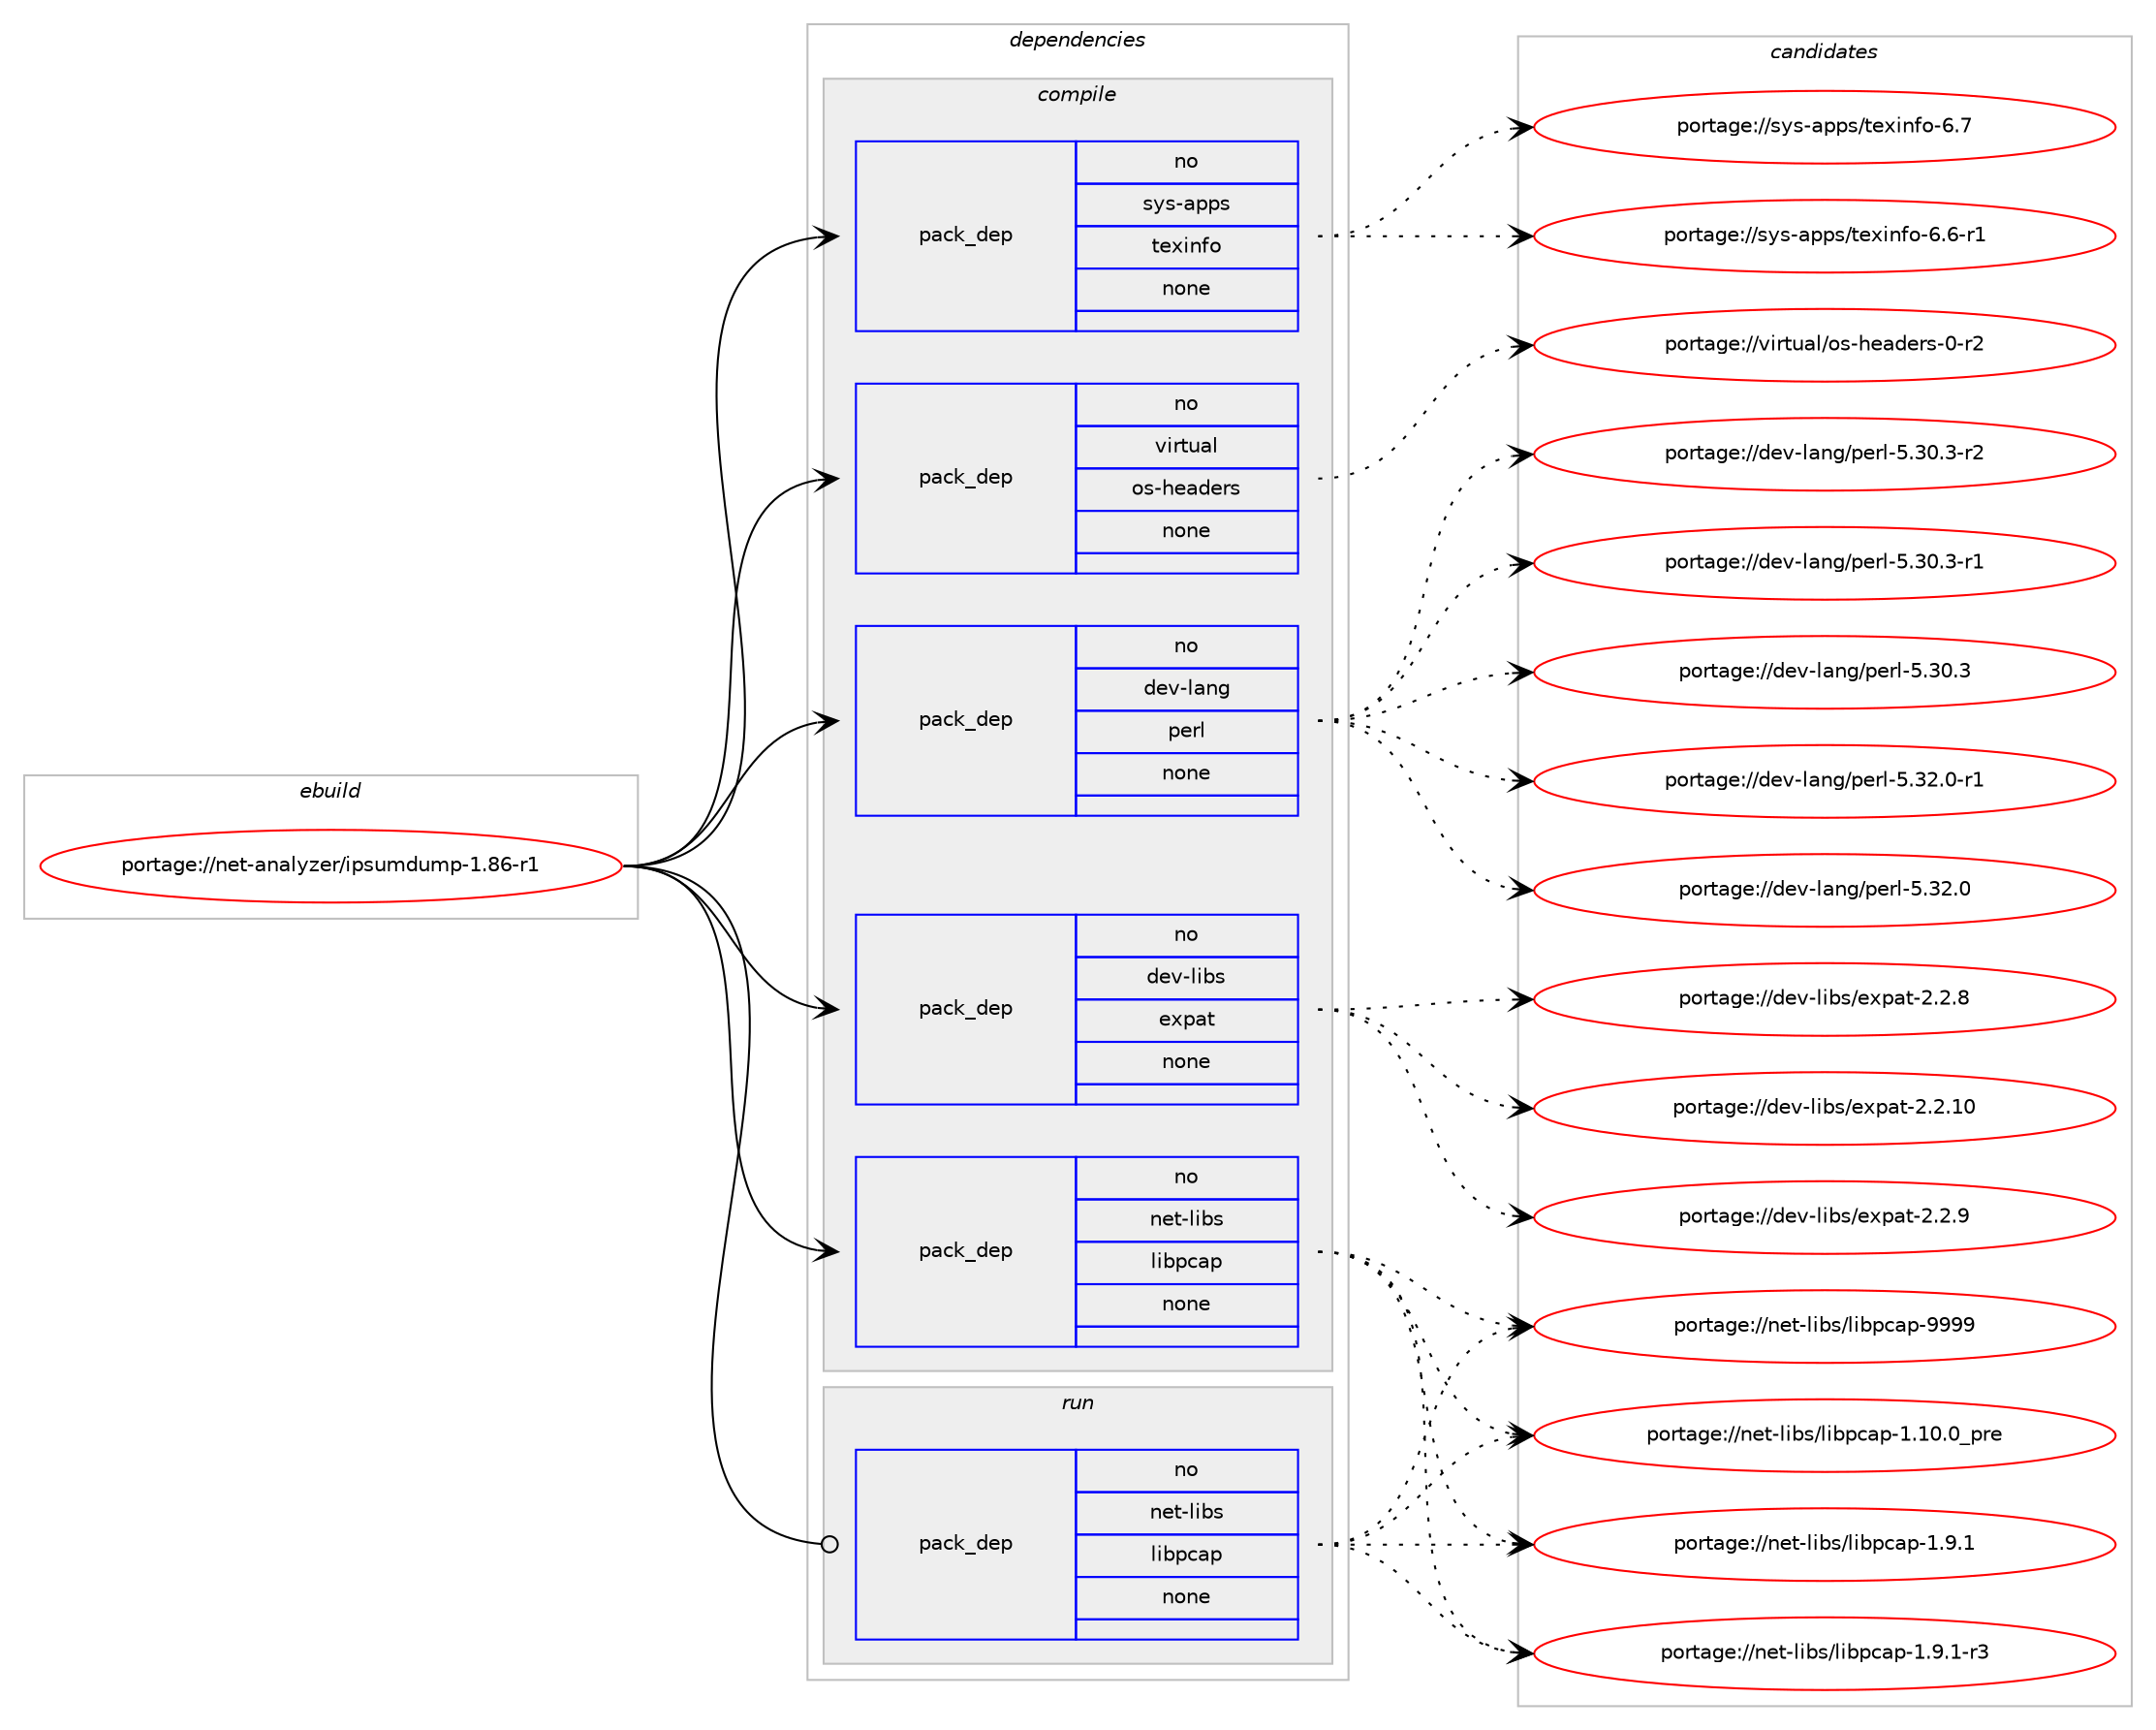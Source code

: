 digraph prolog {

# *************
# Graph options
# *************

newrank=true;
concentrate=true;
compound=true;
graph [rankdir=LR,fontname=Helvetica,fontsize=10,ranksep=1.5];#, ranksep=2.5, nodesep=0.2];
edge  [arrowhead=vee];
node  [fontname=Helvetica,fontsize=10];

# **********
# The ebuild
# **********

subgraph cluster_leftcol {
color=gray;
rank=same;
label=<<i>ebuild</i>>;
id [label="portage://net-analyzer/ipsumdump-1.86-r1", color=red, width=4, href="../net-analyzer/ipsumdump-1.86-r1.svg"];
}

# ****************
# The dependencies
# ****************

subgraph cluster_midcol {
color=gray;
label=<<i>dependencies</i>>;
subgraph cluster_compile {
fillcolor="#eeeeee";
style=filled;
label=<<i>compile</i>>;
subgraph pack3366 {
dependency4065 [label=<<TABLE BORDER="0" CELLBORDER="1" CELLSPACING="0" CELLPADDING="4" WIDTH="220"><TR><TD ROWSPAN="6" CELLPADDING="30">pack_dep</TD></TR><TR><TD WIDTH="110">no</TD></TR><TR><TD>dev-lang</TD></TR><TR><TD>perl</TD></TR><TR><TD>none</TD></TR><TR><TD></TD></TR></TABLE>>, shape=none, color=blue];
}
id:e -> dependency4065:w [weight=20,style="solid",arrowhead="vee"];
subgraph pack3367 {
dependency4066 [label=<<TABLE BORDER="0" CELLBORDER="1" CELLSPACING="0" CELLPADDING="4" WIDTH="220"><TR><TD ROWSPAN="6" CELLPADDING="30">pack_dep</TD></TR><TR><TD WIDTH="110">no</TD></TR><TR><TD>dev-libs</TD></TR><TR><TD>expat</TD></TR><TR><TD>none</TD></TR><TR><TD></TD></TR></TABLE>>, shape=none, color=blue];
}
id:e -> dependency4066:w [weight=20,style="solid",arrowhead="vee"];
subgraph pack3368 {
dependency4067 [label=<<TABLE BORDER="0" CELLBORDER="1" CELLSPACING="0" CELLPADDING="4" WIDTH="220"><TR><TD ROWSPAN="6" CELLPADDING="30">pack_dep</TD></TR><TR><TD WIDTH="110">no</TD></TR><TR><TD>net-libs</TD></TR><TR><TD>libpcap</TD></TR><TR><TD>none</TD></TR><TR><TD></TD></TR></TABLE>>, shape=none, color=blue];
}
id:e -> dependency4067:w [weight=20,style="solid",arrowhead="vee"];
subgraph pack3369 {
dependency4068 [label=<<TABLE BORDER="0" CELLBORDER="1" CELLSPACING="0" CELLPADDING="4" WIDTH="220"><TR><TD ROWSPAN="6" CELLPADDING="30">pack_dep</TD></TR><TR><TD WIDTH="110">no</TD></TR><TR><TD>sys-apps</TD></TR><TR><TD>texinfo</TD></TR><TR><TD>none</TD></TR><TR><TD></TD></TR></TABLE>>, shape=none, color=blue];
}
id:e -> dependency4068:w [weight=20,style="solid",arrowhead="vee"];
subgraph pack3370 {
dependency4069 [label=<<TABLE BORDER="0" CELLBORDER="1" CELLSPACING="0" CELLPADDING="4" WIDTH="220"><TR><TD ROWSPAN="6" CELLPADDING="30">pack_dep</TD></TR><TR><TD WIDTH="110">no</TD></TR><TR><TD>virtual</TD></TR><TR><TD>os-headers</TD></TR><TR><TD>none</TD></TR><TR><TD></TD></TR></TABLE>>, shape=none, color=blue];
}
id:e -> dependency4069:w [weight=20,style="solid",arrowhead="vee"];
}
subgraph cluster_compileandrun {
fillcolor="#eeeeee";
style=filled;
label=<<i>compile and run</i>>;
}
subgraph cluster_run {
fillcolor="#eeeeee";
style=filled;
label=<<i>run</i>>;
subgraph pack3371 {
dependency4070 [label=<<TABLE BORDER="0" CELLBORDER="1" CELLSPACING="0" CELLPADDING="4" WIDTH="220"><TR><TD ROWSPAN="6" CELLPADDING="30">pack_dep</TD></TR><TR><TD WIDTH="110">no</TD></TR><TR><TD>net-libs</TD></TR><TR><TD>libpcap</TD></TR><TR><TD>none</TD></TR><TR><TD></TD></TR></TABLE>>, shape=none, color=blue];
}
id:e -> dependency4070:w [weight=20,style="solid",arrowhead="odot"];
}
}

# **************
# The candidates
# **************

subgraph cluster_choices {
rank=same;
color=gray;
label=<<i>candidates</i>>;

subgraph choice3366 {
color=black;
nodesep=1;
choice100101118451089711010347112101114108455346515046484511449 [label="portage://dev-lang/perl-5.32.0-r1", color=red, width=4,href="../dev-lang/perl-5.32.0-r1.svg"];
choice10010111845108971101034711210111410845534651504648 [label="portage://dev-lang/perl-5.32.0", color=red, width=4,href="../dev-lang/perl-5.32.0.svg"];
choice100101118451089711010347112101114108455346514846514511450 [label="portage://dev-lang/perl-5.30.3-r2", color=red, width=4,href="../dev-lang/perl-5.30.3-r2.svg"];
choice100101118451089711010347112101114108455346514846514511449 [label="portage://dev-lang/perl-5.30.3-r1", color=red, width=4,href="../dev-lang/perl-5.30.3-r1.svg"];
choice10010111845108971101034711210111410845534651484651 [label="portage://dev-lang/perl-5.30.3", color=red, width=4,href="../dev-lang/perl-5.30.3.svg"];
dependency4065:e -> choice100101118451089711010347112101114108455346515046484511449:w [style=dotted,weight="100"];
dependency4065:e -> choice10010111845108971101034711210111410845534651504648:w [style=dotted,weight="100"];
dependency4065:e -> choice100101118451089711010347112101114108455346514846514511450:w [style=dotted,weight="100"];
dependency4065:e -> choice100101118451089711010347112101114108455346514846514511449:w [style=dotted,weight="100"];
dependency4065:e -> choice10010111845108971101034711210111410845534651484651:w [style=dotted,weight="100"];
}
subgraph choice3367 {
color=black;
nodesep=1;
choice10010111845108105981154710112011297116455046504657 [label="portage://dev-libs/expat-2.2.9", color=red, width=4,href="../dev-libs/expat-2.2.9.svg"];
choice10010111845108105981154710112011297116455046504656 [label="portage://dev-libs/expat-2.2.8", color=red, width=4,href="../dev-libs/expat-2.2.8.svg"];
choice1001011184510810598115471011201129711645504650464948 [label="portage://dev-libs/expat-2.2.10", color=red, width=4,href="../dev-libs/expat-2.2.10.svg"];
dependency4066:e -> choice10010111845108105981154710112011297116455046504657:w [style=dotted,weight="100"];
dependency4066:e -> choice10010111845108105981154710112011297116455046504656:w [style=dotted,weight="100"];
dependency4066:e -> choice1001011184510810598115471011201129711645504650464948:w [style=dotted,weight="100"];
}
subgraph choice3368 {
color=black;
nodesep=1;
choice1101011164510810598115471081059811299971124557575757 [label="portage://net-libs/libpcap-9999", color=red, width=4,href="../net-libs/libpcap-9999.svg"];
choice1101011164510810598115471081059811299971124549465746494511451 [label="portage://net-libs/libpcap-1.9.1-r3", color=red, width=4,href="../net-libs/libpcap-1.9.1-r3.svg"];
choice110101116451081059811547108105981129997112454946574649 [label="portage://net-libs/libpcap-1.9.1", color=red, width=4,href="../net-libs/libpcap-1.9.1.svg"];
choice1101011164510810598115471081059811299971124549464948464895112114101 [label="portage://net-libs/libpcap-1.10.0_pre", color=red, width=4,href="../net-libs/libpcap-1.10.0_pre.svg"];
dependency4067:e -> choice1101011164510810598115471081059811299971124557575757:w [style=dotted,weight="100"];
dependency4067:e -> choice1101011164510810598115471081059811299971124549465746494511451:w [style=dotted,weight="100"];
dependency4067:e -> choice110101116451081059811547108105981129997112454946574649:w [style=dotted,weight="100"];
dependency4067:e -> choice1101011164510810598115471081059811299971124549464948464895112114101:w [style=dotted,weight="100"];
}
subgraph choice3369 {
color=black;
nodesep=1;
choice11512111545971121121154711610112010511010211145544655 [label="portage://sys-apps/texinfo-6.7", color=red, width=4,href="../sys-apps/texinfo-6.7.svg"];
choice115121115459711211211547116101120105110102111455446544511449 [label="portage://sys-apps/texinfo-6.6-r1", color=red, width=4,href="../sys-apps/texinfo-6.6-r1.svg"];
dependency4068:e -> choice11512111545971121121154711610112010511010211145544655:w [style=dotted,weight="100"];
dependency4068:e -> choice115121115459711211211547116101120105110102111455446544511449:w [style=dotted,weight="100"];
}
subgraph choice3370 {
color=black;
nodesep=1;
choice1181051141161179710847111115451041019710010111411545484511450 [label="portage://virtual/os-headers-0-r2", color=red, width=4,href="../virtual/os-headers-0-r2.svg"];
dependency4069:e -> choice1181051141161179710847111115451041019710010111411545484511450:w [style=dotted,weight="100"];
}
subgraph choice3371 {
color=black;
nodesep=1;
choice1101011164510810598115471081059811299971124557575757 [label="portage://net-libs/libpcap-9999", color=red, width=4,href="../net-libs/libpcap-9999.svg"];
choice1101011164510810598115471081059811299971124549465746494511451 [label="portage://net-libs/libpcap-1.9.1-r3", color=red, width=4,href="../net-libs/libpcap-1.9.1-r3.svg"];
choice110101116451081059811547108105981129997112454946574649 [label="portage://net-libs/libpcap-1.9.1", color=red, width=4,href="../net-libs/libpcap-1.9.1.svg"];
choice1101011164510810598115471081059811299971124549464948464895112114101 [label="portage://net-libs/libpcap-1.10.0_pre", color=red, width=4,href="../net-libs/libpcap-1.10.0_pre.svg"];
dependency4070:e -> choice1101011164510810598115471081059811299971124557575757:w [style=dotted,weight="100"];
dependency4070:e -> choice1101011164510810598115471081059811299971124549465746494511451:w [style=dotted,weight="100"];
dependency4070:e -> choice110101116451081059811547108105981129997112454946574649:w [style=dotted,weight="100"];
dependency4070:e -> choice1101011164510810598115471081059811299971124549464948464895112114101:w [style=dotted,weight="100"];
}
}

}
